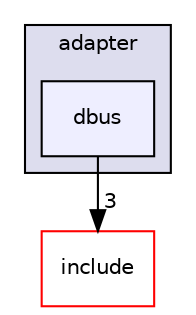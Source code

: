 digraph "dbus" {
  compound=true
  node [ fontsize="10", fontname="Helvetica"];
  edge [ labelfontsize="10", labelfontname="Helvetica"];
  subgraph clusterdir_31723652cae489f418176f5343bc2fb8 {
    graph [ bgcolor="#ddddee", pencolor="black", label="adapter" fontname="Helvetica", fontsize="10", URL="dir_31723652cae489f418176f5343bc2fb8.html"]
  dir_45a0400655733ae8fd7399fdce8ea19c [shape=box, label="dbus", style="filled", fillcolor="#eeeeff", pencolor="black", URL="dir_45a0400655733ae8fd7399fdce8ea19c.html"];
  }
  dir_b0856f6b0d80ccb263b2f415c91f9e17 [shape=box label="include" fillcolor="white" style="filled" color="red" URL="dir_b0856f6b0d80ccb263b2f415c91f9e17.html"];
  dir_45a0400655733ae8fd7399fdce8ea19c->dir_b0856f6b0d80ccb263b2f415c91f9e17 [headlabel="3", labeldistance=1.5 headhref="dir_000041_000035.html"];
}
